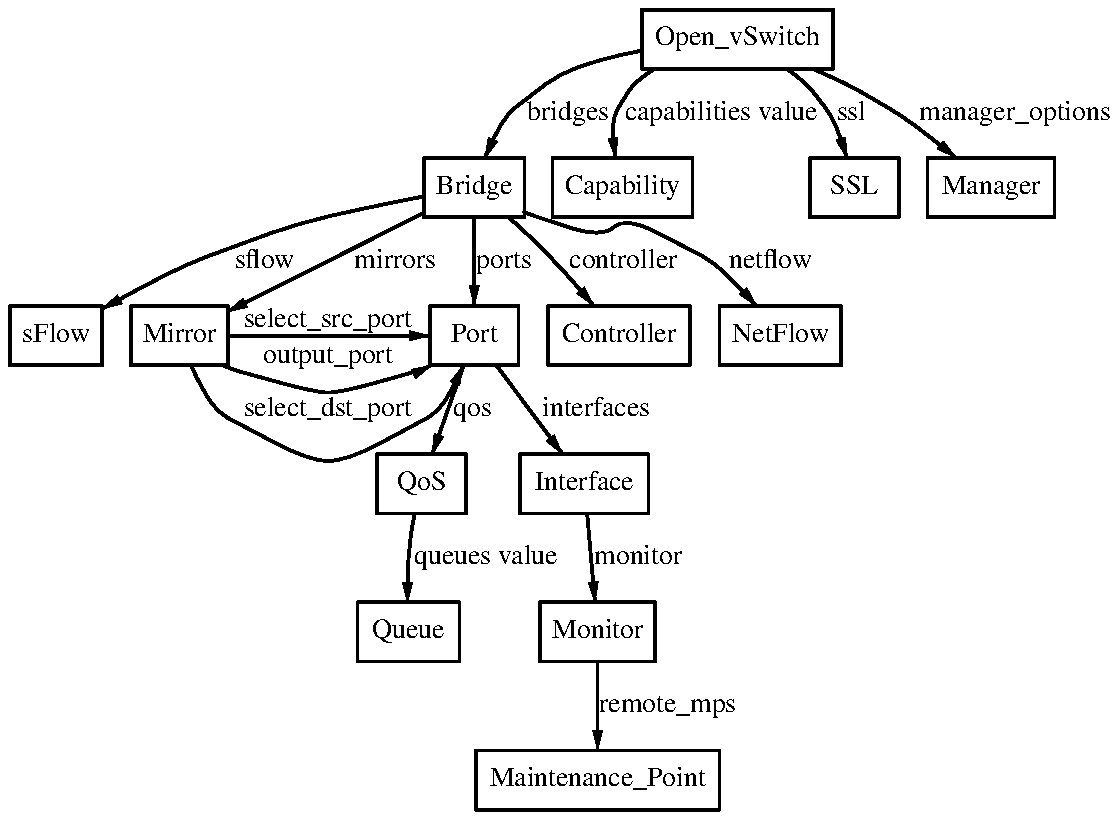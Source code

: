 .PS
linethick = 1;
box at 2.320997253,3.1110975 wid 0.5020540998 height 0.296295 "Bridge"
box at 0.2304523251,2.37036 wid 0.4609046502 height 0.296295 "sFlow"
box at 0.847759254,2.37036 wid 0.4855919496 height 0.296295 "Mirror"
box at 2.320997253,2.37036 wid 0.4444425 height 0.296295 "Port"
box at 3.045260751,2.37036 wid 0.707789496 height 0.296295 "Controller"
box at 3.851835,2.37036 wid 0.609064002 height 0.296295 "NetFlow"
box at 2.057590998,1.6296225 wid 0.4444425 height 0.296295 "QoS"
box at 1.991754249,0.888885 wid 0.5102851749 height 0.296295 "Queue"
box at 2.938238997,0.888885 wid 0.5761278498 height 0.296295 "Monitor"
box at 2.938238997,0.1481475 wid 1.218128004 height 0.296295 "Maintenance_Point"
box at 3.637850751,3.851835 wid 0.954721749 height 0.296295 "Open_vSwitch"
box at 3.061734753,3.1110975 wid 0.699611754 height 0.296295 "Capability"
box at 4.22220375,3.1110975 wid 0.4444425 height 0.296295 "SSL"
box at 4.905341502,3.1110975 wid 0.633715746 height 0.296295 "Manager"
box at 2.872402248,1.6296225 wid 0.641952747 height 0.296295 "Interface"
spline -> from 2.072227971,3.066534732 to 2.072227971,3.066534732 to 1.825829049,3.018534942 to 1.439934441,2.932787169 to 1.119343251,2.8148025 to 0.887818338,2.729588058 to 0.637567581,2.60087751 to 0.4617876093,2.503870527
"sflow" at 1.271579622,2.74072875
spline -> from 2.071042791,2.98546842 to 2.071042791,2.98546842 to 1.796021772,2.847157914 to 1.357208877,2.626536657 to 1.086632283,2.490477993
"mirrors" at 1.9259175,2.74072875
spline -> from 2.320997253,2.96117223 to 2.320997253,2.96117223 to 2.320997253,2.832698718 to 2.320997253,2.648462487 to 2.320997253,2.520048234
"ports" at 2.469144753,2.74072875
spline -> from 2.495218713,2.960816676 to 2.495218713,2.960816676 to 2.546240712,2.915068728 to 2.601410841,2.863868952 to 2.650180998,2.8148025 to 2.743336146,2.721054762 to 2.842120899,2.609944137 to 2.917557606,2.522300076
"controller" at 3.065823624,2.74072875
spline -> from 2.571070233,2.988964701 to 2.571070233,2.988964701 to 2.594773833,2.979424002 to 2.61865521,2.970594411 to 2.641943997,2.96295 to 2.957675949,2.859720822 to 3.079038381,2.966624058 to 3.374444496,2.8148025 to 3.514473513,2.742862074 to 3.643184061,2.618003361 to 3.731598489,2.518922313
"netflow" at 3.802472253,2.74072875
spline -> from 1.091017449,2.37036 to 1.091017449,2.37036 to 1.370542152,2.37036 to 1.825414236,2.37036 to 2.096701938,2.37036
"select_src_port" at 1.588496754,2.44443375
spline -> from 1.067787921,2.221501392 to 1.067787921,2.221501392 to 1.095284097,2.208345894 to 1.123787676,2.197086684 to 1.152231996,2.189264496 to 1.526156286,2.08650939 to 1.651429812,2.084257548 to 2.024702253,2.189264496 to 2.052553983,2.197145943 to 2.080346454,2.208405153 to 2.107190781,2.221501392
"output_port" at 1.588496754,2.263338246
spline -> from 0.905240484,2.221264356 to 0.905240484,2.221264356 to 0.953892123,2.117798142 to 1.034780658,1.987843155 to 1.152231996,1.9259175 to 1.495282347,1.745118291 to 1.682837082,1.742984967 to 2.024702253,1.9259175 to 2.140790634,1.988080191 to 2.21924955,2.117975919 to 2.266123419,2.221442133
"select_dst_port" at 1.588496754,1.99999125
spline -> from 2.267664153,2.22043473 to 2.267664153,2.22043473 to 2.221975464,2.091961218 to 2.156494269,1.907724987 to 2.11080558,1.779310734
"qos" at 2.312760252,1.99999125
spline -> from 2.43258195,2.22043473 to 2.43258195,2.22043473 to 2.528225976,2.091961218 to 2.665351302,1.907724987 to 2.760995328,1.779310734
"interfaces" at 2.930001996,1.99999125
spline -> from 2.023220778,1.479637971 to 2.023220778,1.479637971 to 2.013917115,1.433001138 to 2.005028265,1.381268031 to 1.99999125,1.3333275 to 1.989620925,1.235076078 to 1.98754686,1.123965453 to 1.988080191,1.037447313
"queues value" at 2.378597001,1.25925375
spline -> from 2.938238997,0.73895973 to 2.938238997,0.73895973 to 2.938238997,0.610486218 to 2.938238997,0.4262736906 to 2.938238997,0.2978238822
"remote_mps" at 3.288044874,0.51851625
spline -> from 3.159808398,3.796309317 to 3.159808398,3.796309317 to 2.96591295,3.754828017 to 2.749321305,3.682295001 to 2.584344249,3.55554 to 2.486211345,3.480162552 to 2.417352387,3.356903832 to 2.374685907,3.259245
"bridges" at 2.790091497,3.48146625
spline -> from 3.219067398,3.702146766 to 3.219067398,3.702146766 to 3.159926916,3.663332121 to 3.106830852,3.615095295 to 3.069971754,3.55554 to 3.015927546,3.468251493 to 3.015809028,3.35168904 to 3.028194159,3.25983759
"capabilities value" at 3.55554,3.48146625
spline -> from 3.884901522,3.703568982 to 3.884901522,3.703568982 to 3.941612385,3.661080279 to 3.997849176,3.611065683 to 4.041108246,3.55554 to 4.109256096,3.468132975 to 4.155478116,3.351570522 to 4.184159472,3.259778331
"ssl" at 4.205729748,3.48146625
spline -> from 4.020249078,3.702146766 to 4.020249078,3.702146766 to 4.117848651,3.659065473 to 4.22101857,3.609110136 to 4.312751502,3.55554 to 4.46042493,3.469258896 to 4.614616848,3.352696443 to 4.728690423,3.260548698
"manager_options" at 5.024689128,3.48146625
spline -> from 2.885735523,1.47969723 to 2.885735523,1.47969723 to 2.89717251,1.351223718 to 2.913527994,1.166987487 to 2.924964981,1.038573234
"monitor" at 3.139897374,1.25925375
.PE
